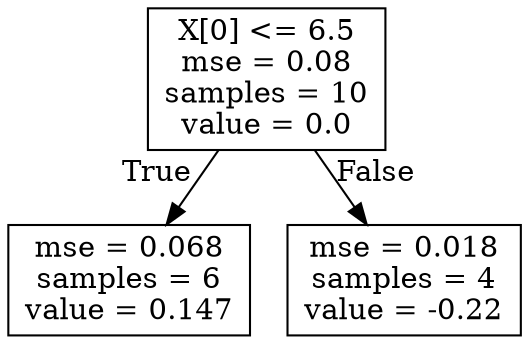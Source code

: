 digraph Tree {
node [shape=box] ;
0 [label="X[0] <= 6.5\nmse = 0.08\nsamples = 10\nvalue = 0.0"] ;
1 [label="mse = 0.068\nsamples = 6\nvalue = 0.147"] ;
0 -> 1 [labeldistance=2.5, labelangle=45, headlabel="True"] ;
2 [label="mse = 0.018\nsamples = 4\nvalue = -0.22"] ;
0 -> 2 [labeldistance=2.5, labelangle=-45, headlabel="False"] ;
}